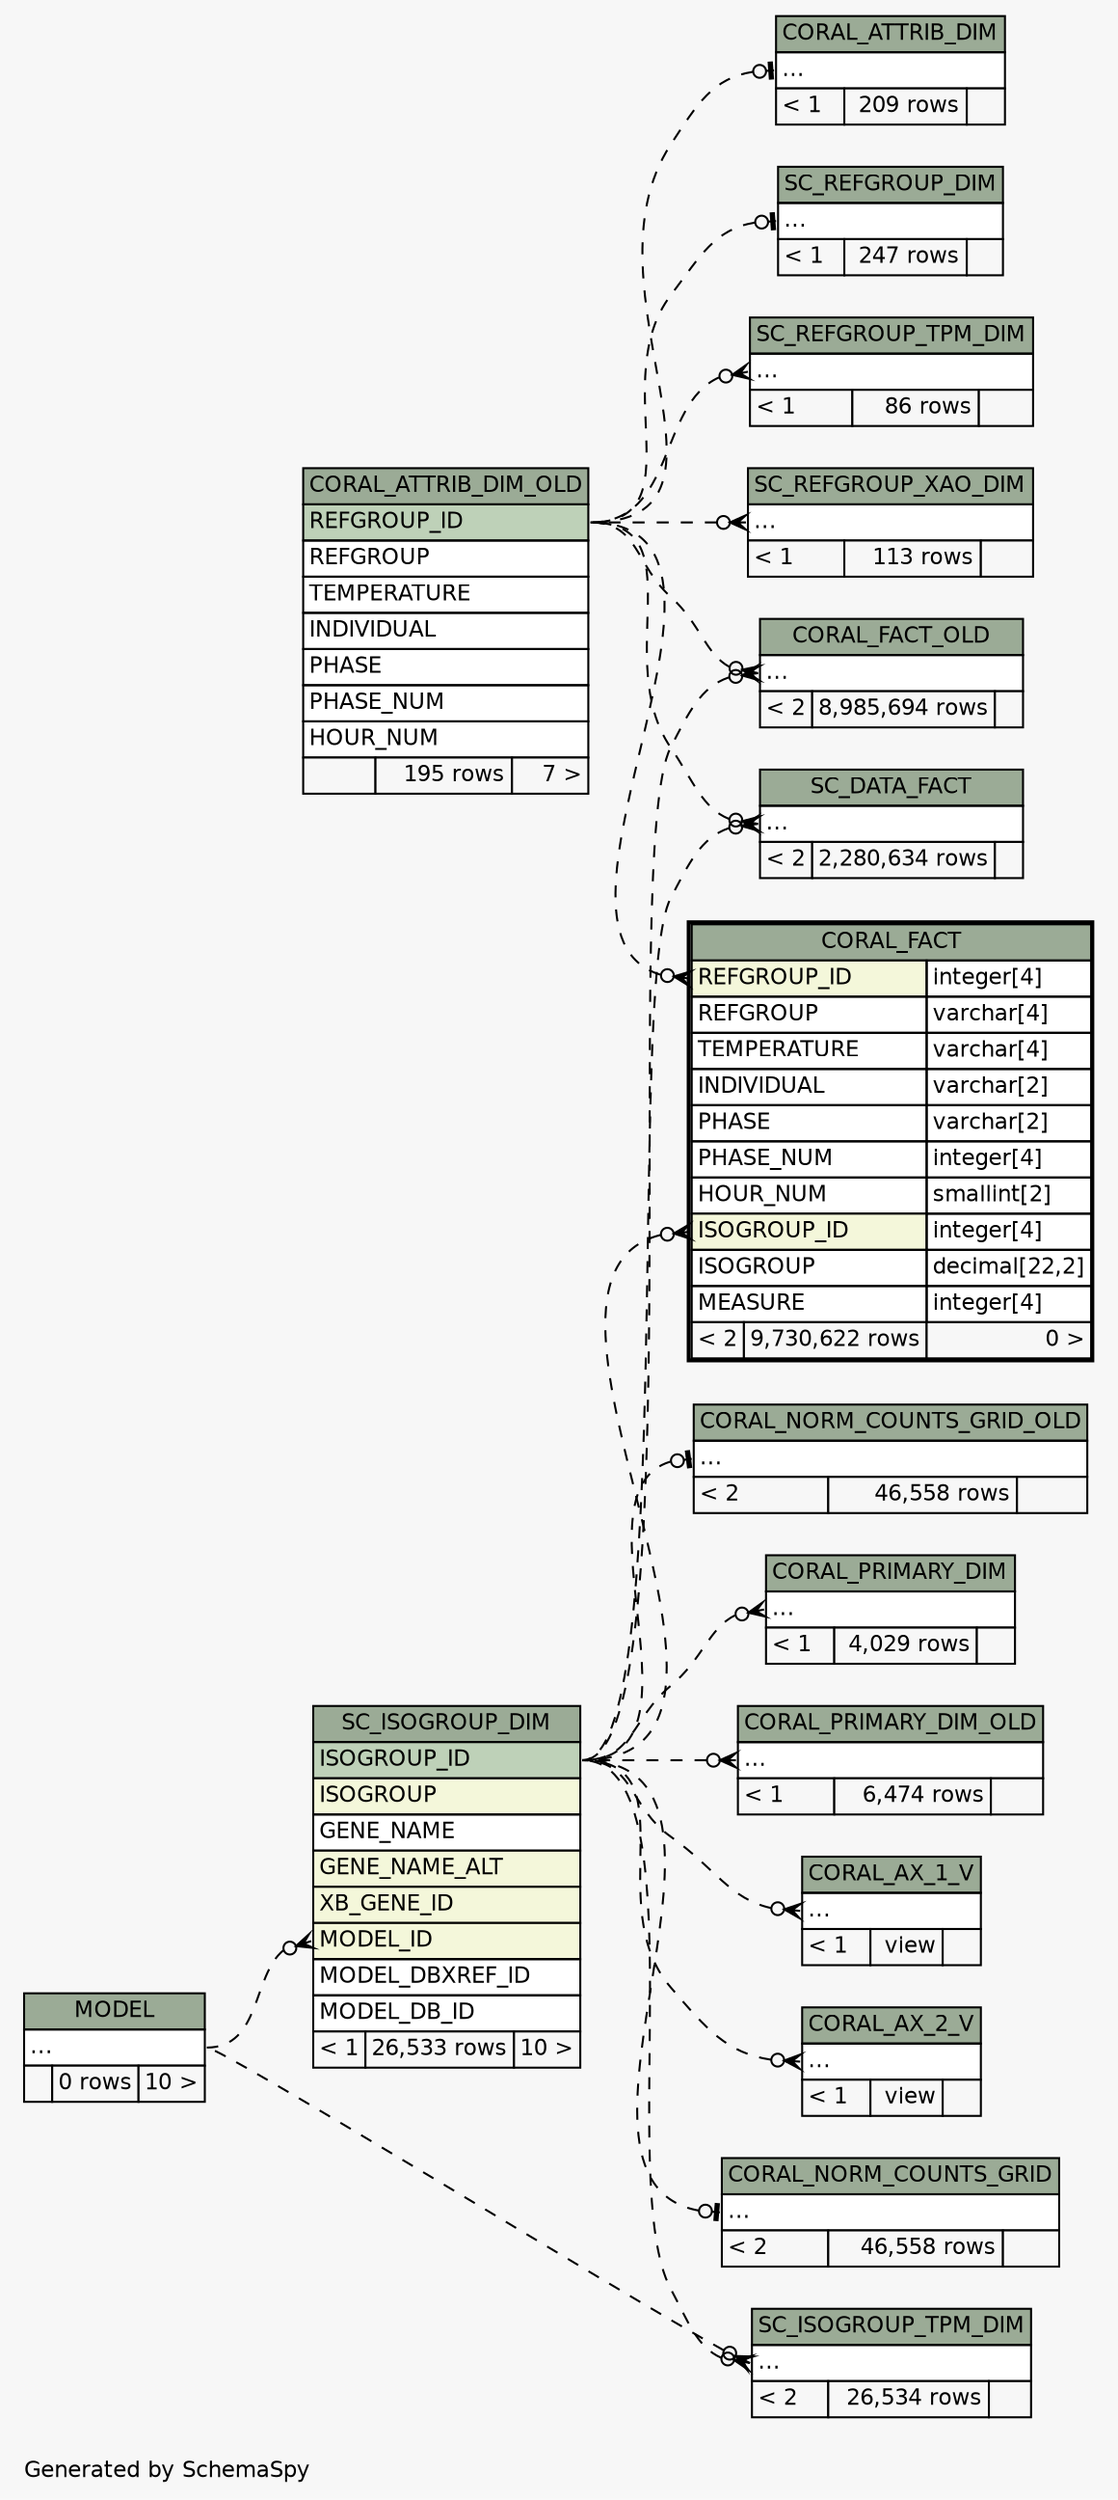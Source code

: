 // dot 2.38.0 on Windows 10 10.0
// SchemaSpy rev Unknown
digraph "impliedTwoDegreesRelationshipsDiagram" {
  graph [
    rankdir="RL"
    bgcolor="#f7f7f7"
    label="\nGenerated by SchemaSpy"
    labeljust="l"
    nodesep="0.18"
    ranksep="0.46"
    fontname="Helvetica"
    fontsize="11"
  ];
  node [
    fontname="Helvetica"
    fontsize="11"
    shape="plaintext"
  ];
  edge [
    arrowsize="0.8"
  ];
  "CORAL_ATTRIB_DIM":"elipses":w -> "CORAL_ATTRIB_DIM_OLD":"REFGROUP_ID":e [arrowhead=none dir=back arrowtail=teeodot style=dashed];
  "CORAL_AX_1_V":"elipses":w -> "SC_ISOGROUP_DIM":"ISOGROUP_ID":e [arrowhead=none dir=back arrowtail=crowodot style=dashed];
  "CORAL_AX_2_V":"elipses":w -> "SC_ISOGROUP_DIM":"ISOGROUP_ID":e [arrowhead=none dir=back arrowtail=crowodot style=dashed];
  "CORAL_FACT":"ISOGROUP_ID":w -> "SC_ISOGROUP_DIM":"ISOGROUP_ID":e [arrowhead=none dir=back arrowtail=crowodot style=dashed];
  "CORAL_FACT":"REFGROUP_ID":w -> "CORAL_ATTRIB_DIM_OLD":"REFGROUP_ID":e [arrowhead=none dir=back arrowtail=crowodot style=dashed];
  "CORAL_FACT_OLD":"elipses":w -> "SC_ISOGROUP_DIM":"ISOGROUP_ID":e [arrowhead=none dir=back arrowtail=crowodot style=dashed];
  "CORAL_FACT_OLD":"elipses":w -> "CORAL_ATTRIB_DIM_OLD":"REFGROUP_ID":e [arrowhead=none dir=back arrowtail=crowodot style=dashed];
  "CORAL_NORM_COUNTS_GRID":"elipses":w -> "SC_ISOGROUP_DIM":"ISOGROUP_ID":e [arrowhead=none dir=back arrowtail=teeodot style=dashed];
  "CORAL_NORM_COUNTS_GRID_OLD":"elipses":w -> "SC_ISOGROUP_DIM":"ISOGROUP_ID":e [arrowhead=none dir=back arrowtail=teeodot style=dashed];
  "CORAL_PRIMARY_DIM":"elipses":w -> "SC_ISOGROUP_DIM":"ISOGROUP_ID":e [arrowhead=none dir=back arrowtail=crowodot style=dashed];
  "CORAL_PRIMARY_DIM_OLD":"elipses":w -> "SC_ISOGROUP_DIM":"ISOGROUP_ID":e [arrowhead=none dir=back arrowtail=crowodot style=dashed];
  "SC_DATA_FACT":"elipses":w -> "SC_ISOGROUP_DIM":"ISOGROUP_ID":e [arrowhead=none dir=back arrowtail=crowodot style=dashed];
  "SC_DATA_FACT":"elipses":w -> "CORAL_ATTRIB_DIM_OLD":"REFGROUP_ID":e [arrowhead=none dir=back arrowtail=crowodot style=dashed];
  "SC_ISOGROUP_DIM":"MODEL_ID":w -> "MODEL":"elipses":e [arrowhead=none dir=back arrowtail=crowodot style=dashed];
  "SC_ISOGROUP_TPM_DIM":"elipses":w -> "SC_ISOGROUP_DIM":"ISOGROUP_ID":e [arrowhead=none dir=back arrowtail=crowodot style=dashed];
  "SC_ISOGROUP_TPM_DIM":"elipses":w -> "MODEL":"elipses":e [arrowhead=none dir=back arrowtail=crowodot style=dashed];
  "SC_REFGROUP_DIM":"elipses":w -> "CORAL_ATTRIB_DIM_OLD":"REFGROUP_ID":e [arrowhead=none dir=back arrowtail=teeodot style=dashed];
  "SC_REFGROUP_TPM_DIM":"elipses":w -> "CORAL_ATTRIB_DIM_OLD":"REFGROUP_ID":e [arrowhead=none dir=back arrowtail=crowodot style=dashed];
  "SC_REFGROUP_XAO_DIM":"elipses":w -> "CORAL_ATTRIB_DIM_OLD":"REFGROUP_ID":e [arrowhead=none dir=back arrowtail=crowodot style=dashed];
  "CORAL_ATTRIB_DIM" [
    label=<
    <TABLE BORDER="0" CELLBORDER="1" CELLSPACING="0" BGCOLOR="#ffffff">
      <TR><TD COLSPAN="3" BGCOLOR="#9bab96" ALIGN="CENTER">CORAL_ATTRIB_DIM</TD></TR>
      <TR><TD PORT="elipses" COLSPAN="3" ALIGN="LEFT">...</TD></TR>
      <TR><TD ALIGN="LEFT" BGCOLOR="#f7f7f7">&lt; 1</TD><TD ALIGN="RIGHT" BGCOLOR="#f7f7f7">209 rows</TD><TD ALIGN="RIGHT" BGCOLOR="#f7f7f7">  </TD></TR>
    </TABLE>>
    URL="CORAL_ATTRIB_DIM.html"
    tooltip="CORAL_ATTRIB_DIM"
  ];
  "CORAL_ATTRIB_DIM_OLD" [
    label=<
    <TABLE BORDER="0" CELLBORDER="1" CELLSPACING="0" BGCOLOR="#ffffff">
      <TR><TD COLSPAN="3" BGCOLOR="#9bab96" ALIGN="CENTER">CORAL_ATTRIB_DIM_OLD</TD></TR>
      <TR><TD PORT="REFGROUP_ID" COLSPAN="3" BGCOLOR="#bed1b8" ALIGN="LEFT">REFGROUP_ID</TD></TR>
      <TR><TD PORT="REFGROUP" COLSPAN="3" ALIGN="LEFT">REFGROUP</TD></TR>
      <TR><TD PORT="TEMPERATURE" COLSPAN="3" ALIGN="LEFT">TEMPERATURE</TD></TR>
      <TR><TD PORT="INDIVIDUAL" COLSPAN="3" ALIGN="LEFT">INDIVIDUAL</TD></TR>
      <TR><TD PORT="PHASE" COLSPAN="3" ALIGN="LEFT">PHASE</TD></TR>
      <TR><TD PORT="PHASE_NUM" COLSPAN="3" ALIGN="LEFT">PHASE_NUM</TD></TR>
      <TR><TD PORT="HOUR_NUM" COLSPAN="3" ALIGN="LEFT">HOUR_NUM</TD></TR>
      <TR><TD ALIGN="LEFT" BGCOLOR="#f7f7f7">  </TD><TD ALIGN="RIGHT" BGCOLOR="#f7f7f7">195 rows</TD><TD ALIGN="RIGHT" BGCOLOR="#f7f7f7">7 &gt;</TD></TR>
    </TABLE>>
    URL="CORAL_ATTRIB_DIM_OLD.html"
    tooltip="CORAL_ATTRIB_DIM_OLD"
  ];
  "CORAL_AX_1_V" [
    label=<
    <TABLE BORDER="0" CELLBORDER="1" CELLSPACING="0" BGCOLOR="#ffffff">
      <TR><TD COLSPAN="3" BGCOLOR="#9bab96" ALIGN="CENTER">CORAL_AX_1_V</TD></TR>
      <TR><TD PORT="elipses" COLSPAN="3" ALIGN="LEFT">...</TD></TR>
      <TR><TD ALIGN="LEFT" BGCOLOR="#f7f7f7">&lt; 1</TD><TD ALIGN="RIGHT" BGCOLOR="#f7f7f7">view</TD><TD ALIGN="RIGHT" BGCOLOR="#f7f7f7">  </TD></TR>
    </TABLE>>
    URL="CORAL_AX_1_V.html"
    tooltip="CORAL_AX_1_V"
  ];
  "CORAL_AX_2_V" [
    label=<
    <TABLE BORDER="0" CELLBORDER="1" CELLSPACING="0" BGCOLOR="#ffffff">
      <TR><TD COLSPAN="3" BGCOLOR="#9bab96" ALIGN="CENTER">CORAL_AX_2_V</TD></TR>
      <TR><TD PORT="elipses" COLSPAN="3" ALIGN="LEFT">...</TD></TR>
      <TR><TD ALIGN="LEFT" BGCOLOR="#f7f7f7">&lt; 1</TD><TD ALIGN="RIGHT" BGCOLOR="#f7f7f7">view</TD><TD ALIGN="RIGHT" BGCOLOR="#f7f7f7">  </TD></TR>
    </TABLE>>
    URL="CORAL_AX_2_V.html"
    tooltip="CORAL_AX_2_V"
  ];
  "CORAL_FACT" [
    label=<
    <TABLE BORDER="2" CELLBORDER="1" CELLSPACING="0" BGCOLOR="#ffffff">
      <TR><TD COLSPAN="3" BGCOLOR="#9bab96" ALIGN="CENTER">CORAL_FACT</TD></TR>
      <TR><TD PORT="REFGROUP_ID" COLSPAN="2" BGCOLOR="#f4f7da" ALIGN="LEFT">REFGROUP_ID</TD><TD PORT="REFGROUP_ID.type" ALIGN="LEFT">integer[4]</TD></TR>
      <TR><TD PORT="REFGROUP" COLSPAN="2" ALIGN="LEFT">REFGROUP</TD><TD PORT="REFGROUP.type" ALIGN="LEFT">varchar[4]</TD></TR>
      <TR><TD PORT="TEMPERATURE" COLSPAN="2" ALIGN="LEFT">TEMPERATURE</TD><TD PORT="TEMPERATURE.type" ALIGN="LEFT">varchar[4]</TD></TR>
      <TR><TD PORT="INDIVIDUAL" COLSPAN="2" ALIGN="LEFT">INDIVIDUAL</TD><TD PORT="INDIVIDUAL.type" ALIGN="LEFT">varchar[2]</TD></TR>
      <TR><TD PORT="PHASE" COLSPAN="2" ALIGN="LEFT">PHASE</TD><TD PORT="PHASE.type" ALIGN="LEFT">varchar[2]</TD></TR>
      <TR><TD PORT="PHASE_NUM" COLSPAN="2" ALIGN="LEFT">PHASE_NUM</TD><TD PORT="PHASE_NUM.type" ALIGN="LEFT">integer[4]</TD></TR>
      <TR><TD PORT="HOUR_NUM" COLSPAN="2" ALIGN="LEFT">HOUR_NUM</TD><TD PORT="HOUR_NUM.type" ALIGN="LEFT">smallint[2]</TD></TR>
      <TR><TD PORT="ISOGROUP_ID" COLSPAN="2" BGCOLOR="#f4f7da" ALIGN="LEFT">ISOGROUP_ID</TD><TD PORT="ISOGROUP_ID.type" ALIGN="LEFT">integer[4]</TD></TR>
      <TR><TD PORT="ISOGROUP" COLSPAN="2" ALIGN="LEFT">ISOGROUP</TD><TD PORT="ISOGROUP.type" ALIGN="LEFT">decimal[22,2]</TD></TR>
      <TR><TD PORT="MEASURE" COLSPAN="2" ALIGN="LEFT">MEASURE</TD><TD PORT="MEASURE.type" ALIGN="LEFT">integer[4]</TD></TR>
      <TR><TD ALIGN="LEFT" BGCOLOR="#f7f7f7">&lt; 2</TD><TD ALIGN="RIGHT" BGCOLOR="#f7f7f7">9,730,622 rows</TD><TD ALIGN="RIGHT" BGCOLOR="#f7f7f7">0 &gt;</TD></TR>
    </TABLE>>
    URL="CORAL_FACT.html"
    tooltip="CORAL_FACT"
  ];
  "CORAL_FACT_OLD" [
    label=<
    <TABLE BORDER="0" CELLBORDER="1" CELLSPACING="0" BGCOLOR="#ffffff">
      <TR><TD COLSPAN="3" BGCOLOR="#9bab96" ALIGN="CENTER">CORAL_FACT_OLD</TD></TR>
      <TR><TD PORT="elipses" COLSPAN="3" ALIGN="LEFT">...</TD></TR>
      <TR><TD ALIGN="LEFT" BGCOLOR="#f7f7f7">&lt; 2</TD><TD ALIGN="RIGHT" BGCOLOR="#f7f7f7">8,985,694 rows</TD><TD ALIGN="RIGHT" BGCOLOR="#f7f7f7">  </TD></TR>
    </TABLE>>
    URL="CORAL_FACT_OLD.html"
    tooltip="CORAL_FACT_OLD"
  ];
  "CORAL_NORM_COUNTS_GRID" [
    label=<
    <TABLE BORDER="0" CELLBORDER="1" CELLSPACING="0" BGCOLOR="#ffffff">
      <TR><TD COLSPAN="3" BGCOLOR="#9bab96" ALIGN="CENTER">CORAL_NORM_COUNTS_GRID</TD></TR>
      <TR><TD PORT="elipses" COLSPAN="3" ALIGN="LEFT">...</TD></TR>
      <TR><TD ALIGN="LEFT" BGCOLOR="#f7f7f7">&lt; 2</TD><TD ALIGN="RIGHT" BGCOLOR="#f7f7f7">46,558 rows</TD><TD ALIGN="RIGHT" BGCOLOR="#f7f7f7">  </TD></TR>
    </TABLE>>
    URL="CORAL_NORM_COUNTS_GRID.html"
    tooltip="CORAL_NORM_COUNTS_GRID"
  ];
  "CORAL_NORM_COUNTS_GRID_OLD" [
    label=<
    <TABLE BORDER="0" CELLBORDER="1" CELLSPACING="0" BGCOLOR="#ffffff">
      <TR><TD COLSPAN="3" BGCOLOR="#9bab96" ALIGN="CENTER">CORAL_NORM_COUNTS_GRID_OLD</TD></TR>
      <TR><TD PORT="elipses" COLSPAN="3" ALIGN="LEFT">...</TD></TR>
      <TR><TD ALIGN="LEFT" BGCOLOR="#f7f7f7">&lt; 2</TD><TD ALIGN="RIGHT" BGCOLOR="#f7f7f7">46,558 rows</TD><TD ALIGN="RIGHT" BGCOLOR="#f7f7f7">  </TD></TR>
    </TABLE>>
    URL="CORAL_NORM_COUNTS_GRID_OLD.html"
    tooltip="CORAL_NORM_COUNTS_GRID_OLD"
  ];
  "CORAL_PRIMARY_DIM" [
    label=<
    <TABLE BORDER="0" CELLBORDER="1" CELLSPACING="0" BGCOLOR="#ffffff">
      <TR><TD COLSPAN="3" BGCOLOR="#9bab96" ALIGN="CENTER">CORAL_PRIMARY_DIM</TD></TR>
      <TR><TD PORT="elipses" COLSPAN="3" ALIGN="LEFT">...</TD></TR>
      <TR><TD ALIGN="LEFT" BGCOLOR="#f7f7f7">&lt; 1</TD><TD ALIGN="RIGHT" BGCOLOR="#f7f7f7">4,029 rows</TD><TD ALIGN="RIGHT" BGCOLOR="#f7f7f7">  </TD></TR>
    </TABLE>>
    URL="CORAL_PRIMARY_DIM.html"
    tooltip="CORAL_PRIMARY_DIM"
  ];
  "CORAL_PRIMARY_DIM_OLD" [
    label=<
    <TABLE BORDER="0" CELLBORDER="1" CELLSPACING="0" BGCOLOR="#ffffff">
      <TR><TD COLSPAN="3" BGCOLOR="#9bab96" ALIGN="CENTER">CORAL_PRIMARY_DIM_OLD</TD></TR>
      <TR><TD PORT="elipses" COLSPAN="3" ALIGN="LEFT">...</TD></TR>
      <TR><TD ALIGN="LEFT" BGCOLOR="#f7f7f7">&lt; 1</TD><TD ALIGN="RIGHT" BGCOLOR="#f7f7f7">6,474 rows</TD><TD ALIGN="RIGHT" BGCOLOR="#f7f7f7">  </TD></TR>
    </TABLE>>
    URL="CORAL_PRIMARY_DIM_OLD.html"
    tooltip="CORAL_PRIMARY_DIM_OLD"
  ];
  "MODEL" [
    label=<
    <TABLE BORDER="0" CELLBORDER="1" CELLSPACING="0" BGCOLOR="#ffffff">
      <TR><TD COLSPAN="3" BGCOLOR="#9bab96" ALIGN="CENTER">MODEL</TD></TR>
      <TR><TD PORT="elipses" COLSPAN="3" ALIGN="LEFT">...</TD></TR>
      <TR><TD ALIGN="LEFT" BGCOLOR="#f7f7f7">  </TD><TD ALIGN="RIGHT" BGCOLOR="#f7f7f7">0 rows</TD><TD ALIGN="RIGHT" BGCOLOR="#f7f7f7">10 &gt;</TD></TR>
    </TABLE>>
    URL="MODEL.html"
    tooltip="MODEL"
  ];
  "SC_DATA_FACT" [
    label=<
    <TABLE BORDER="0" CELLBORDER="1" CELLSPACING="0" BGCOLOR="#ffffff">
      <TR><TD COLSPAN="3" BGCOLOR="#9bab96" ALIGN="CENTER">SC_DATA_FACT</TD></TR>
      <TR><TD PORT="elipses" COLSPAN="3" ALIGN="LEFT">...</TD></TR>
      <TR><TD ALIGN="LEFT" BGCOLOR="#f7f7f7">&lt; 2</TD><TD ALIGN="RIGHT" BGCOLOR="#f7f7f7">2,280,634 rows</TD><TD ALIGN="RIGHT" BGCOLOR="#f7f7f7">  </TD></TR>
    </TABLE>>
    URL="SC_DATA_FACT.html"
    tooltip="SC_DATA_FACT"
  ];
  "SC_ISOGROUP_DIM" [
    label=<
    <TABLE BORDER="0" CELLBORDER="1" CELLSPACING="0" BGCOLOR="#ffffff">
      <TR><TD COLSPAN="3" BGCOLOR="#9bab96" ALIGN="CENTER">SC_ISOGROUP_DIM</TD></TR>
      <TR><TD PORT="ISOGROUP_ID" COLSPAN="3" BGCOLOR="#bed1b8" ALIGN="LEFT">ISOGROUP_ID</TD></TR>
      <TR><TD PORT="ISOGROUP" COLSPAN="3" BGCOLOR="#f4f7da" ALIGN="LEFT">ISOGROUP</TD></TR>
      <TR><TD PORT="GENE_NAME" COLSPAN="3" ALIGN="LEFT">GENE_NAME</TD></TR>
      <TR><TD PORT="GENE_NAME_ALT" COLSPAN="3" BGCOLOR="#f4f7da" ALIGN="LEFT">GENE_NAME_ALT</TD></TR>
      <TR><TD PORT="XB_GENE_ID" COLSPAN="3" BGCOLOR="#f4f7da" ALIGN="LEFT">XB_GENE_ID</TD></TR>
      <TR><TD PORT="MODEL_ID" COLSPAN="3" BGCOLOR="#f4f7da" ALIGN="LEFT">MODEL_ID</TD></TR>
      <TR><TD PORT="MODEL_DBXREF_ID" COLSPAN="3" ALIGN="LEFT">MODEL_DBXREF_ID</TD></TR>
      <TR><TD PORT="MODEL_DB_ID" COLSPAN="3" ALIGN="LEFT">MODEL_DB_ID</TD></TR>
      <TR><TD ALIGN="LEFT" BGCOLOR="#f7f7f7">&lt; 1</TD><TD ALIGN="RIGHT" BGCOLOR="#f7f7f7">26,533 rows</TD><TD ALIGN="RIGHT" BGCOLOR="#f7f7f7">10 &gt;</TD></TR>
    </TABLE>>
    URL="SC_ISOGROUP_DIM.html"
    tooltip="SC_ISOGROUP_DIM"
  ];
  "SC_ISOGROUP_TPM_DIM" [
    label=<
    <TABLE BORDER="0" CELLBORDER="1" CELLSPACING="0" BGCOLOR="#ffffff">
      <TR><TD COLSPAN="3" BGCOLOR="#9bab96" ALIGN="CENTER">SC_ISOGROUP_TPM_DIM</TD></TR>
      <TR><TD PORT="elipses" COLSPAN="3" ALIGN="LEFT">...</TD></TR>
      <TR><TD ALIGN="LEFT" BGCOLOR="#f7f7f7">&lt; 2</TD><TD ALIGN="RIGHT" BGCOLOR="#f7f7f7">26,534 rows</TD><TD ALIGN="RIGHT" BGCOLOR="#f7f7f7">  </TD></TR>
    </TABLE>>
    URL="SC_ISOGROUP_TPM_DIM.html"
    tooltip="SC_ISOGROUP_TPM_DIM"
  ];
  "SC_REFGROUP_DIM" [
    label=<
    <TABLE BORDER="0" CELLBORDER="1" CELLSPACING="0" BGCOLOR="#ffffff">
      <TR><TD COLSPAN="3" BGCOLOR="#9bab96" ALIGN="CENTER">SC_REFGROUP_DIM</TD></TR>
      <TR><TD PORT="elipses" COLSPAN="3" ALIGN="LEFT">...</TD></TR>
      <TR><TD ALIGN="LEFT" BGCOLOR="#f7f7f7">&lt; 1</TD><TD ALIGN="RIGHT" BGCOLOR="#f7f7f7">247 rows</TD><TD ALIGN="RIGHT" BGCOLOR="#f7f7f7">  </TD></TR>
    </TABLE>>
    URL="SC_REFGROUP_DIM.html"
    tooltip="SC_REFGROUP_DIM"
  ];
  "SC_REFGROUP_TPM_DIM" [
    label=<
    <TABLE BORDER="0" CELLBORDER="1" CELLSPACING="0" BGCOLOR="#ffffff">
      <TR><TD COLSPAN="3" BGCOLOR="#9bab96" ALIGN="CENTER">SC_REFGROUP_TPM_DIM</TD></TR>
      <TR><TD PORT="elipses" COLSPAN="3" ALIGN="LEFT">...</TD></TR>
      <TR><TD ALIGN="LEFT" BGCOLOR="#f7f7f7">&lt; 1</TD><TD ALIGN="RIGHT" BGCOLOR="#f7f7f7">86 rows</TD><TD ALIGN="RIGHT" BGCOLOR="#f7f7f7">  </TD></TR>
    </TABLE>>
    URL="SC_REFGROUP_TPM_DIM.html"
    tooltip="SC_REFGROUP_TPM_DIM"
  ];
  "SC_REFGROUP_XAO_DIM" [
    label=<
    <TABLE BORDER="0" CELLBORDER="1" CELLSPACING="0" BGCOLOR="#ffffff">
      <TR><TD COLSPAN="3" BGCOLOR="#9bab96" ALIGN="CENTER">SC_REFGROUP_XAO_DIM</TD></TR>
      <TR><TD PORT="elipses" COLSPAN="3" ALIGN="LEFT">...</TD></TR>
      <TR><TD ALIGN="LEFT" BGCOLOR="#f7f7f7">&lt; 1</TD><TD ALIGN="RIGHT" BGCOLOR="#f7f7f7">113 rows</TD><TD ALIGN="RIGHT" BGCOLOR="#f7f7f7">  </TD></TR>
    </TABLE>>
    URL="SC_REFGROUP_XAO_DIM.html"
    tooltip="SC_REFGROUP_XAO_DIM"
  ];
}
